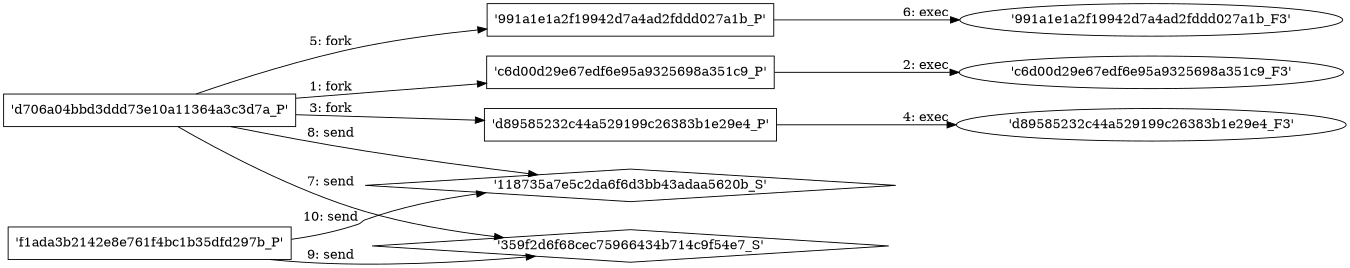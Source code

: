digraph "D:\Learning\Paper\apt\基于CTI的攻击预警\Dataset\攻击图\ASGfromALLCTI\Microsoft Patch Tuesday - January 2017.dot" {
rankdir="LR"
size="9"
fixedsize="false"
splines="true"
nodesep=0.3
ranksep=0
fontsize=10
overlap="scalexy"
engine= "neato"
	"'d706a04bbd3ddd73e10a11364a3c3d7a_P'" [node_type=Process shape=box]
	"'c6d00d29e67edf6e95a9325698a351c9_P'" [node_type=Process shape=box]
	"'d706a04bbd3ddd73e10a11364a3c3d7a_P'" -> "'c6d00d29e67edf6e95a9325698a351c9_P'" [label="1: fork"]
	"'c6d00d29e67edf6e95a9325698a351c9_P'" [node_type=Process shape=box]
	"'c6d00d29e67edf6e95a9325698a351c9_F3'" [node_type=File shape=ellipse]
	"'c6d00d29e67edf6e95a9325698a351c9_P'" -> "'c6d00d29e67edf6e95a9325698a351c9_F3'" [label="2: exec"]
	"'d706a04bbd3ddd73e10a11364a3c3d7a_P'" [node_type=Process shape=box]
	"'d89585232c44a529199c26383b1e29e4_P'" [node_type=Process shape=box]
	"'d706a04bbd3ddd73e10a11364a3c3d7a_P'" -> "'d89585232c44a529199c26383b1e29e4_P'" [label="3: fork"]
	"'d89585232c44a529199c26383b1e29e4_P'" [node_type=Process shape=box]
	"'d89585232c44a529199c26383b1e29e4_F3'" [node_type=File shape=ellipse]
	"'d89585232c44a529199c26383b1e29e4_P'" -> "'d89585232c44a529199c26383b1e29e4_F3'" [label="4: exec"]
	"'d706a04bbd3ddd73e10a11364a3c3d7a_P'" [node_type=Process shape=box]
	"'991a1e1a2f19942d7a4ad2fddd027a1b_P'" [node_type=Process shape=box]
	"'d706a04bbd3ddd73e10a11364a3c3d7a_P'" -> "'991a1e1a2f19942d7a4ad2fddd027a1b_P'" [label="5: fork"]
	"'991a1e1a2f19942d7a4ad2fddd027a1b_P'" [node_type=Process shape=box]
	"'991a1e1a2f19942d7a4ad2fddd027a1b_F3'" [node_type=File shape=ellipse]
	"'991a1e1a2f19942d7a4ad2fddd027a1b_P'" -> "'991a1e1a2f19942d7a4ad2fddd027a1b_F3'" [label="6: exec"]
	"'359f2d6f68cec75966434b714c9f54e7_S'" [node_type=Socket shape=diamond]
	"'d706a04bbd3ddd73e10a11364a3c3d7a_P'" [node_type=Process shape=box]
	"'d706a04bbd3ddd73e10a11364a3c3d7a_P'" -> "'359f2d6f68cec75966434b714c9f54e7_S'" [label="7: send"]
	"'118735a7e5c2da6f6d3bb43adaa5620b_S'" [node_type=Socket shape=diamond]
	"'d706a04bbd3ddd73e10a11364a3c3d7a_P'" [node_type=Process shape=box]
	"'d706a04bbd3ddd73e10a11364a3c3d7a_P'" -> "'118735a7e5c2da6f6d3bb43adaa5620b_S'" [label="8: send"]
	"'359f2d6f68cec75966434b714c9f54e7_S'" [node_type=Socket shape=diamond]
	"'f1ada3b2142e8e761f4bc1b35dfd297b_P'" [node_type=Process shape=box]
	"'f1ada3b2142e8e761f4bc1b35dfd297b_P'" -> "'359f2d6f68cec75966434b714c9f54e7_S'" [label="9: send"]
	"'118735a7e5c2da6f6d3bb43adaa5620b_S'" [node_type=Socket shape=diamond]
	"'f1ada3b2142e8e761f4bc1b35dfd297b_P'" [node_type=Process shape=box]
	"'f1ada3b2142e8e761f4bc1b35dfd297b_P'" -> "'118735a7e5c2da6f6d3bb43adaa5620b_S'" [label="10: send"]
}
